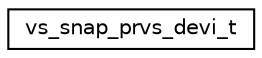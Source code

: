 digraph "Graphical Class Hierarchy"
{
 // LATEX_PDF_SIZE
  edge [fontname="Helvetica",fontsize="10",labelfontname="Helvetica",labelfontsize="10"];
  node [fontname="Helvetica",fontsize="10",shape=record];
  rankdir="LR";
  Node0 [label="vs_snap_prvs_devi_t",height=0.2,width=0.4,color="black", fillcolor="white", style="filled",URL="$structvs__snap__prvs__devi__t.html",tooltip="Device information."];
}
